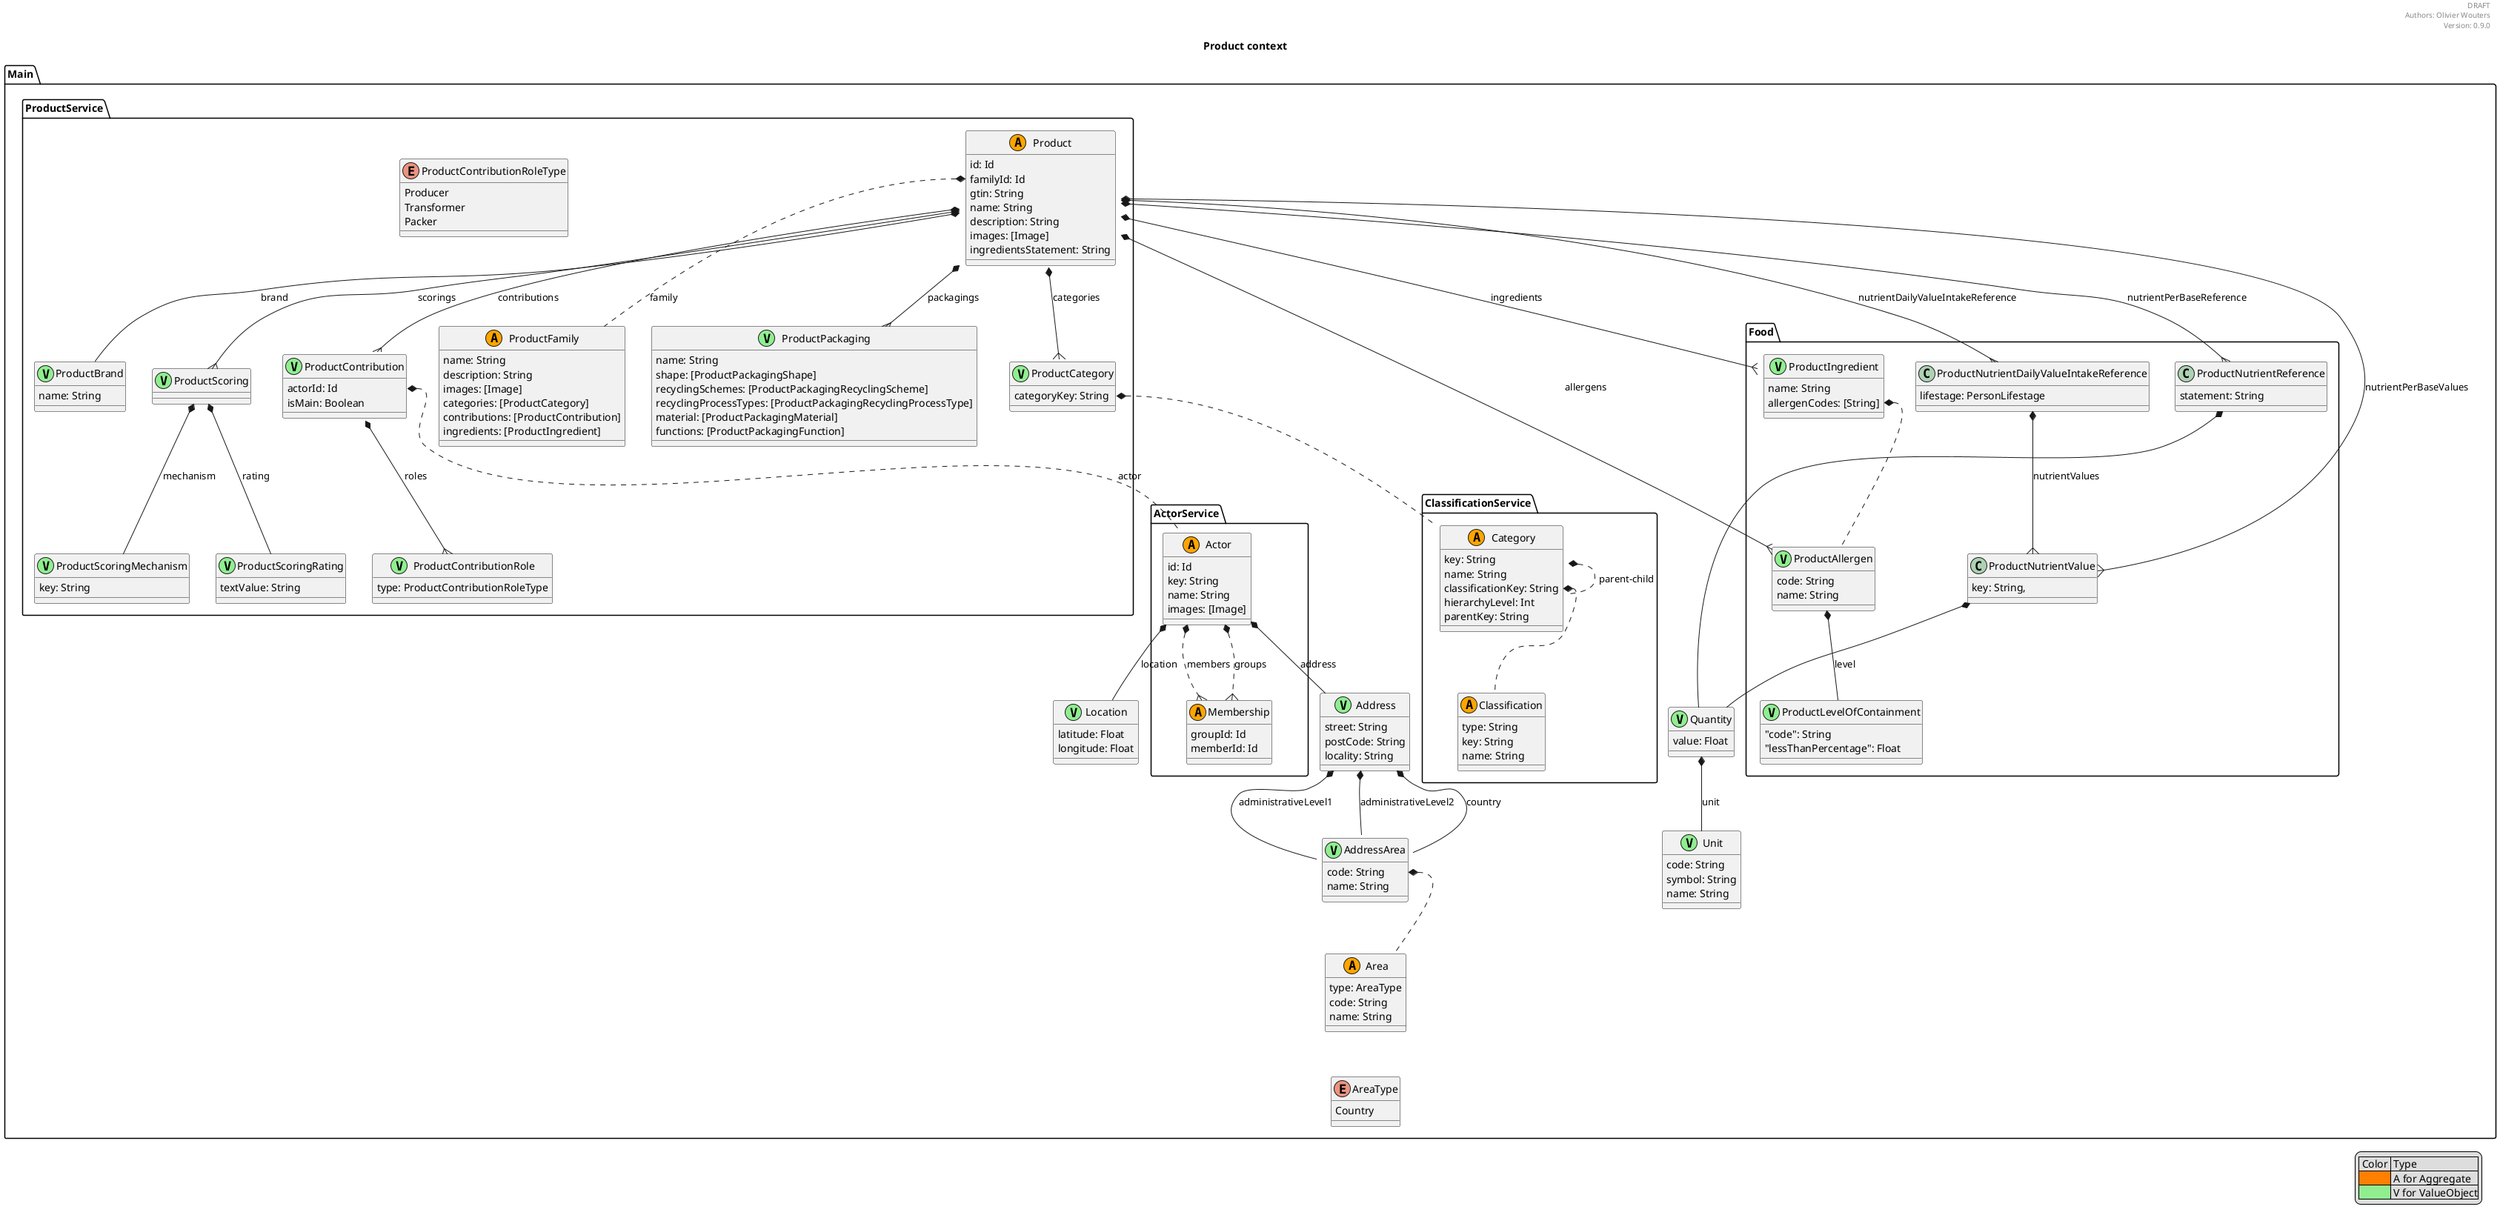 @startuml

header
DRAFT
Authors: Olivier Wouters
Version: 0.9.0
endheader

legend right
    | Color | Type |
    |<#ff7f00>| A for Aggregate|
    |<#90ee90>| V for ValueObject|
endlegend

title Product context

namespace Main {
  
  class Address << (V,lightgreen) >> {
    street: String
    postCode: String
    locality: String
  }
  
  Address *-- AddressArea : country
  Address *-- AddressArea : administrativeLevel1
  Address *-- AddressArea : administrativeLevel2
  
  class AddressArea << (V,lightgreen) >> {
    code: String
    name: String
  }
  
  AddressArea::code *.. Area
  
  class Area << (A,orange) >> {
    type: AreaType
    code: String
    name: String
  }
  
  Area .[hidden]. AreaType
  
  enum AreaType {
      Country
  }
  
  class Location << (V,lightgreen) >> {
      latitude: Float
      longitude: Float
  }
  
  class Quantity << (V,lightgreen) >> {
    value: Float
  }
  
  Quantity *-- Unit : unit
  
  class Unit << (V,lightgreen) >> {
    code: String
    symbol: String
    name: String
  }
  
  namespace ActorService {
  
    class Actor << (A,orange) >> {
      id: Id
      key: String
      name: String
      images: [Image]
    }
    
    Actor *-- Main.Address : address
    Actor *-- Main.Location : location
    
    class Membership << (A,orange) >> {
      groupId: Id
      memberId: Id
    }
  
    Actor *..{ Membership : members
    Actor *..{ Membership : groups
  }
  
  namespace ClassificationService {
    
    class Classification << (A,orange) >> {
      type: String
      key: String
      name: String
    }
    
    class Category << (A,orange) >> {
      key: String
      name: String
      classificationKey: String
      hierarchyLevel: Int
      parentKey: String
    }
    
    Category::classificationKey *.. Classification
    Category *.. Category : parent-child
  }
  
   namespace Food {
  
    class ProductIngredient << (V,lightgreen) >> {
        name: String
        allergenCodes: [String]
    }
    
    ProductIngredient::allergenCodes *.. ProductAllergen
    
    class ProductAllergen << (V,lightgreen) >> {
      code: String
      name: String
    }
    
    ProductAllergen *-- ProductLevelOfContainment: level
    
    class ProductLevelOfContainment << (V,lightgreen) >> {
      "code": String
      "lessThanPercentage": Float
    }
    
    class ProductNutrientDailyValueIntakeReference {
      lifestage: PersonLifestage
    }
    
    ProductNutrientDailyValueIntakeReference *--{ ProductNutrientValue : nutrientValues
    
    class ProductNutrientReference {
      statement: String
    }
    
    ProductNutrientReference *-- Main.Quantity
    
    class ProductNutrientValue {
      key: String,
    }
    
    ProductNutrientValue *-- Main.Quantity
  
  }
  
  namespace ProductService {
  
    class Product << (A,orange) >> {
      id: Id
      familyId: Id
      gtin: String
      name: String
      description: String
      images: [Image]
      ingredientsStatement: String
    }
    
    Product *-- ProductBrand : brand
    Product *--{ ProductContribution : contributions
    Product *--{ ProductCategory :  categories
    Product::familyId *.. ProductFamily : family
    
    Product *--{ ProductPackaging : packagings
    Product *--{ ProductScoring : scorings
    
    Product *--{ Main.Food.ProductIngredient : ingredients
    Product *--{ Main.Food.ProductAllergen : allergens
    Product *--{ Main.Food.ProductNutrientDailyValueIntakeReference : nutrientDailyValueIntakeReference
    Product *--{ Main.Food.ProductNutrientReference : nutrientPerBaseReference
    Product *--{ Main.Food.ProductNutrientValue : nutrientPerBaseValues
    
    class ProductBrand << (V,lightgreen) >> { 
      name: String
    }
    
    class ProductContribution << (V,lightgreen) >> {
        actorId: Id
        isMain: Boolean
    }
    
   ProductContribution::actorId *.. Main.ActorService.Actor : actor
    
    ProductContribution *--{ ProductContributionRole : roles
    
    enum ProductContributionRoleType {
      Producer
      Transformer
      Packer
    }
    
    class ProductContributionRole << (V,lightgreen) >> {
      type: ProductContributionRoleType
    }
    
    class ProductCategory << (V,lightgreen) >> {
      categoryKey: String
    }
  
    ProductCategory::categoryKey *.. Main.ClassificationService.Category
    
    
    class ProductPackaging << (V,lightgreen) >> {
      name: String
      shape: [ProductPackagingShape]
      recyclingSchemes: [ProductPackagingRecyclingScheme]
      recyclingProcessTypes: [ProductPackagingRecyclingProcessType]
      material: [ProductPackagingMaterial]
      functions: [ProductPackagingFunction]
    }
    
    class ProductScoring << (V,lightgreen) >> {
      
    }
    
    ProductScoring *-- ProductScoringRating : rating
    ProductScoring *-- ProductScoringMechanism : mechanism
    
    class ProductScoringRating << (V,lightgreen) >> {
      textValue: String
    }
    
    class ProductScoringMechanism << (V,lightgreen) >> {
      key: String
    }
    
    class ProductFamily << (A,orange) >> {
      name: String
      description: String
      images: [Image]
      categories: [ProductCategory]
      contributions: [ProductContribution]
      ingredients: [ProductIngredient]
    }
  }
  
}

@enduml
